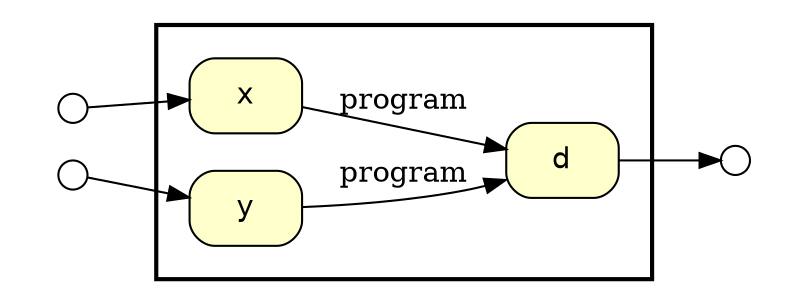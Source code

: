 digraph Workflow {
rankdir=LR
subgraph cluster0 {
label=""
penwidth=2
fontsize=18
subgraph cluster1 {
label=""
color="white"
graph[fontname=Courier]
edge[fontname=Courier]
node[fontname=Helvetica]
node[shape=box style="rounded,filled" fillcolor="#FFFFCC" peripheries=1 label=""]
node1 [label="d"]
node2 [label="x"]
node3 [label="y"]
}}
node[shape=circle style="rounded,filled" fillcolor="#FFFFFF" peripheries=1 label="" width=0.2]
subgraph cluster2 { label="" color="white"
subgraph cluster3 { label="" color="white"
node4
node5
}}
subgraph cluster4 { label="" color="white"
subgraph cluster5 { label="" color="white"
node6
}}
node4 -> node2
node5 -> node3
node1 -> node6
node2 -> node1 [label="program"]
node3 -> node1 [label="program"]
}
